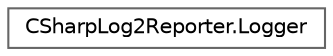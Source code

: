 digraph "Graphical Class Hierarchy"
{
 // LATEX_PDF_SIZE
  bgcolor="transparent";
  edge [fontname=Helvetica,fontsize=10,labelfontname=Helvetica,labelfontsize=10];
  node [fontname=Helvetica,fontsize=10,shape=box,height=0.2,width=0.4];
  rankdir="LR";
  Node0 [id="Node000000",label="CSharpLog2Reporter.Logger",height=0.2,width=0.4,color="grey40", fillcolor="white", style="filled",URL="$class_c_sharp_log2_reporter_1_1_logger.html",tooltip=" "];
}
